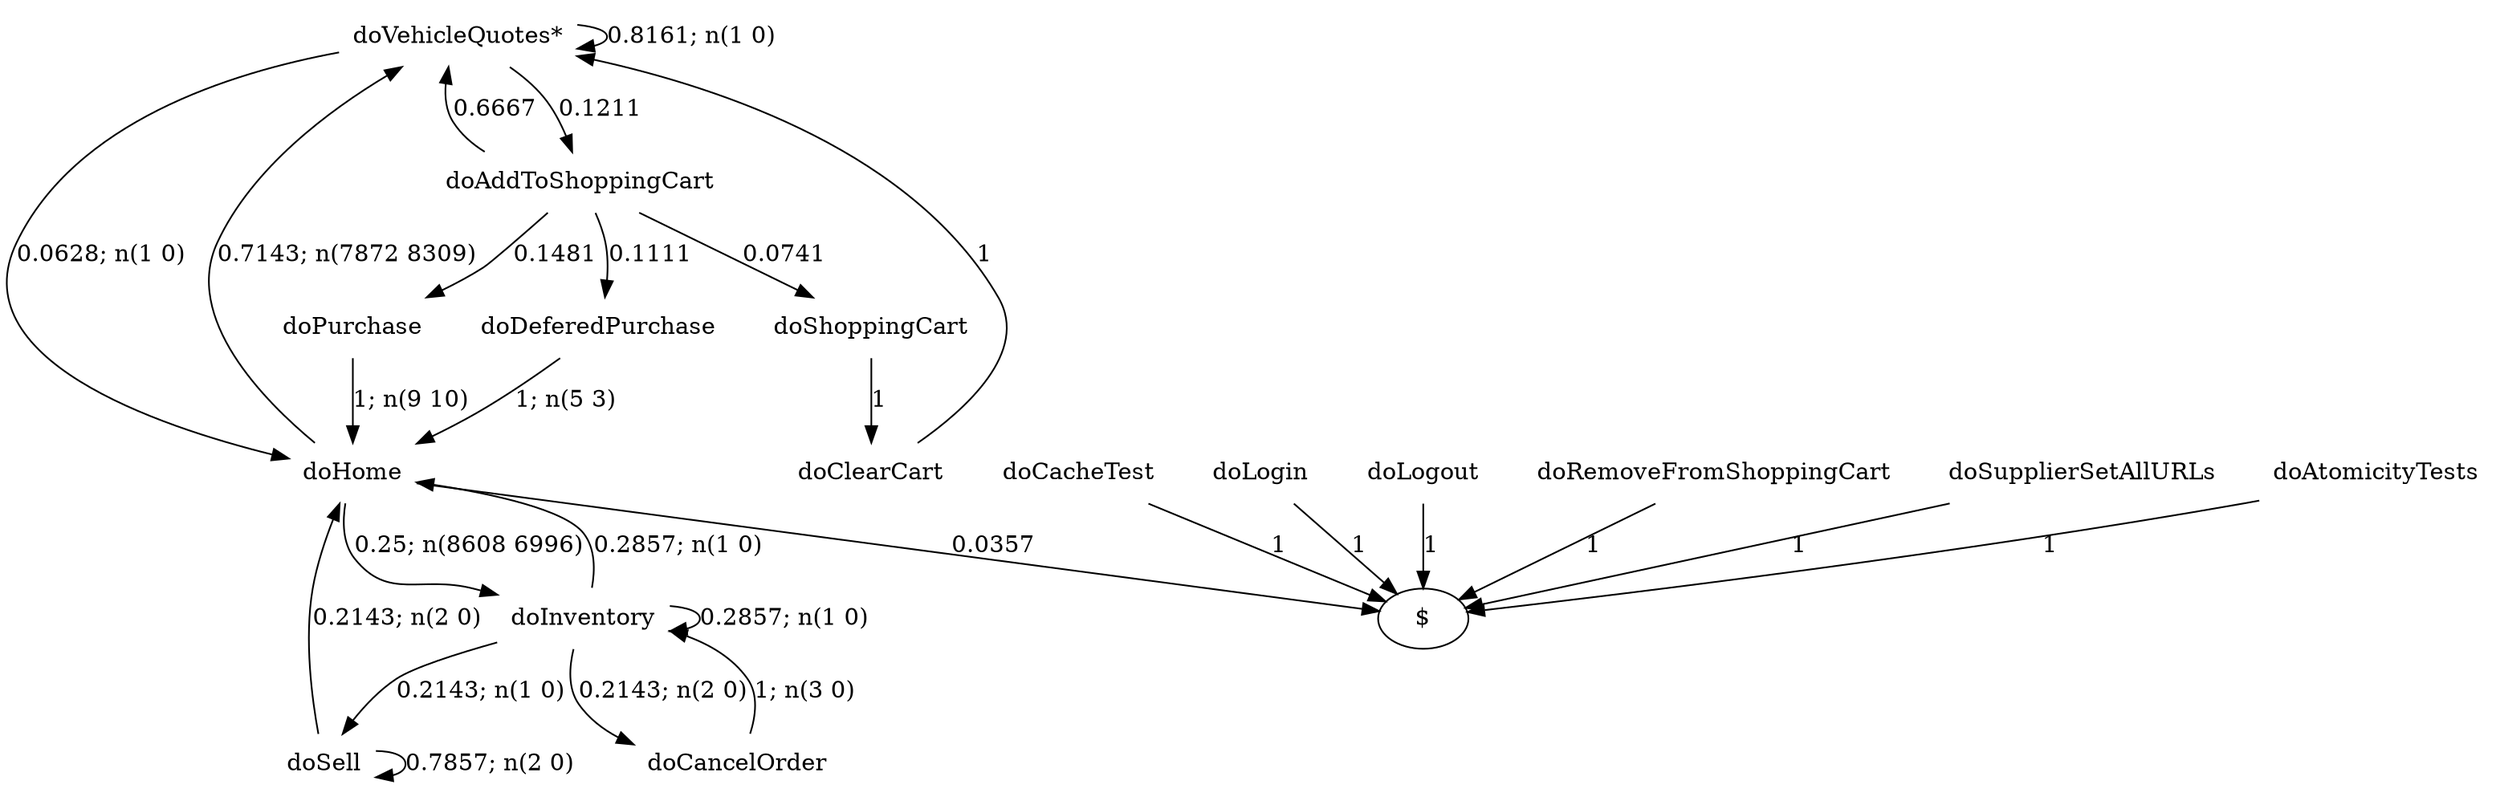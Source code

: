 digraph G {"doVehicleQuotes*" [label="doVehicleQuotes*",shape=none];"doSupplierSetAllURLs" [label="doSupplierSetAllURLs",shape=none];"doAtomicityTests" [label="doAtomicityTests",shape=none];"doCacheTest" [label="doCacheTest",shape=none];"doLogin" [label="doLogin",shape=none];"doAddToShoppingCart" [label="doAddToShoppingCart",shape=none];"doDeferedPurchase" [label="doDeferedPurchase",shape=none];"doHome" [label="doHome",shape=none];"doShoppingCart" [label="doShoppingCart",shape=none];"doClearCart" [label="doClearCart",shape=none];"doPurchase" [label="doPurchase",shape=none];"doInventory" [label="doInventory",shape=none];"doSell" [label="doSell",shape=none];"doLogout" [label="doLogout",shape=none];"doCancelOrder" [label="doCancelOrder",shape=none];"doRemoveFromShoppingCart" [label="doRemoveFromShoppingCart",shape=none];"doVehicleQuotes*"->"doVehicleQuotes*" [style=solid,label="0.8161; n(1 0)"];"doVehicleQuotes*"->"doAddToShoppingCart" [style=solid,label="0.1211"];"doVehicleQuotes*"->"doHome" [style=solid,label="0.0628; n(1 0)"];"doSupplierSetAllURLs"->"$" [style=solid,label="1"];"doAtomicityTests"->"$" [style=solid,label="1"];"doCacheTest"->"$" [style=solid,label="1"];"doLogin"->"$" [style=solid,label="1"];"doAddToShoppingCart"->"doVehicleQuotes*" [style=solid,label="0.6667"];"doAddToShoppingCart"->"doDeferedPurchase" [style=solid,label="0.1111"];"doAddToShoppingCart"->"doShoppingCart" [style=solid,label="0.0741"];"doAddToShoppingCart"->"doPurchase" [style=solid,label="0.1481"];"doDeferedPurchase"->"doHome" [style=solid,label="1; n(5 3)"];"doHome"->"doVehicleQuotes*" [style=solid,label="0.7143; n(7872 8309)"];"doHome"->"doInventory" [style=solid,label="0.25; n(8608 6996)"];"doHome"->"$" [style=solid,label="0.0357"];"doShoppingCart"->"doClearCart" [style=solid,label="1"];"doClearCart"->"doVehicleQuotes*" [style=solid,label="1"];"doPurchase"->"doHome" [style=solid,label="1; n(9 10)"];"doInventory"->"doHome" [style=solid,label="0.2857; n(1 0)"];"doInventory"->"doInventory" [style=solid,label="0.2857; n(1 0)"];"doInventory"->"doSell" [style=solid,label="0.2143; n(1 0)"];"doInventory"->"doCancelOrder" [style=solid,label="0.2143; n(2 0)"];"doSell"->"doHome" [style=solid,label="0.2143; n(2 0)"];"doSell"->"doSell" [style=solid,label="0.7857; n(2 0)"];"doLogout"->"$" [style=solid,label="1"];"doCancelOrder"->"doInventory" [style=solid,label="1; n(3 0)"];"doRemoveFromShoppingCart"->"$" [style=solid,label="1"];}